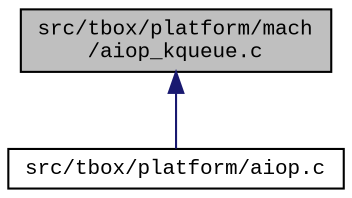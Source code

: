 digraph "src/tbox/platform/mach/aiop_kqueue.c"
{
  edge [fontname="CourierNew",fontsize="10",labelfontname="CourierNew",labelfontsize="10"];
  node [fontname="CourierNew",fontsize="10",shape=record];
  Node1 [label="src/tbox/platform/mach\l/aiop_kqueue.c",height=0.2,width=0.4,color="black", fillcolor="grey75", style="filled" fontcolor="black"];
  Node1 -> Node2 [dir="back",color="midnightblue",fontsize="10",style="solid",fontname="CourierNew"];
  Node2 [label="src/tbox/platform/aiop.c",height=0.2,width=0.4,color="black", fillcolor="white", style="filled",URL="$de/dd3/platform_2aiop_8c_source.html"];
}
